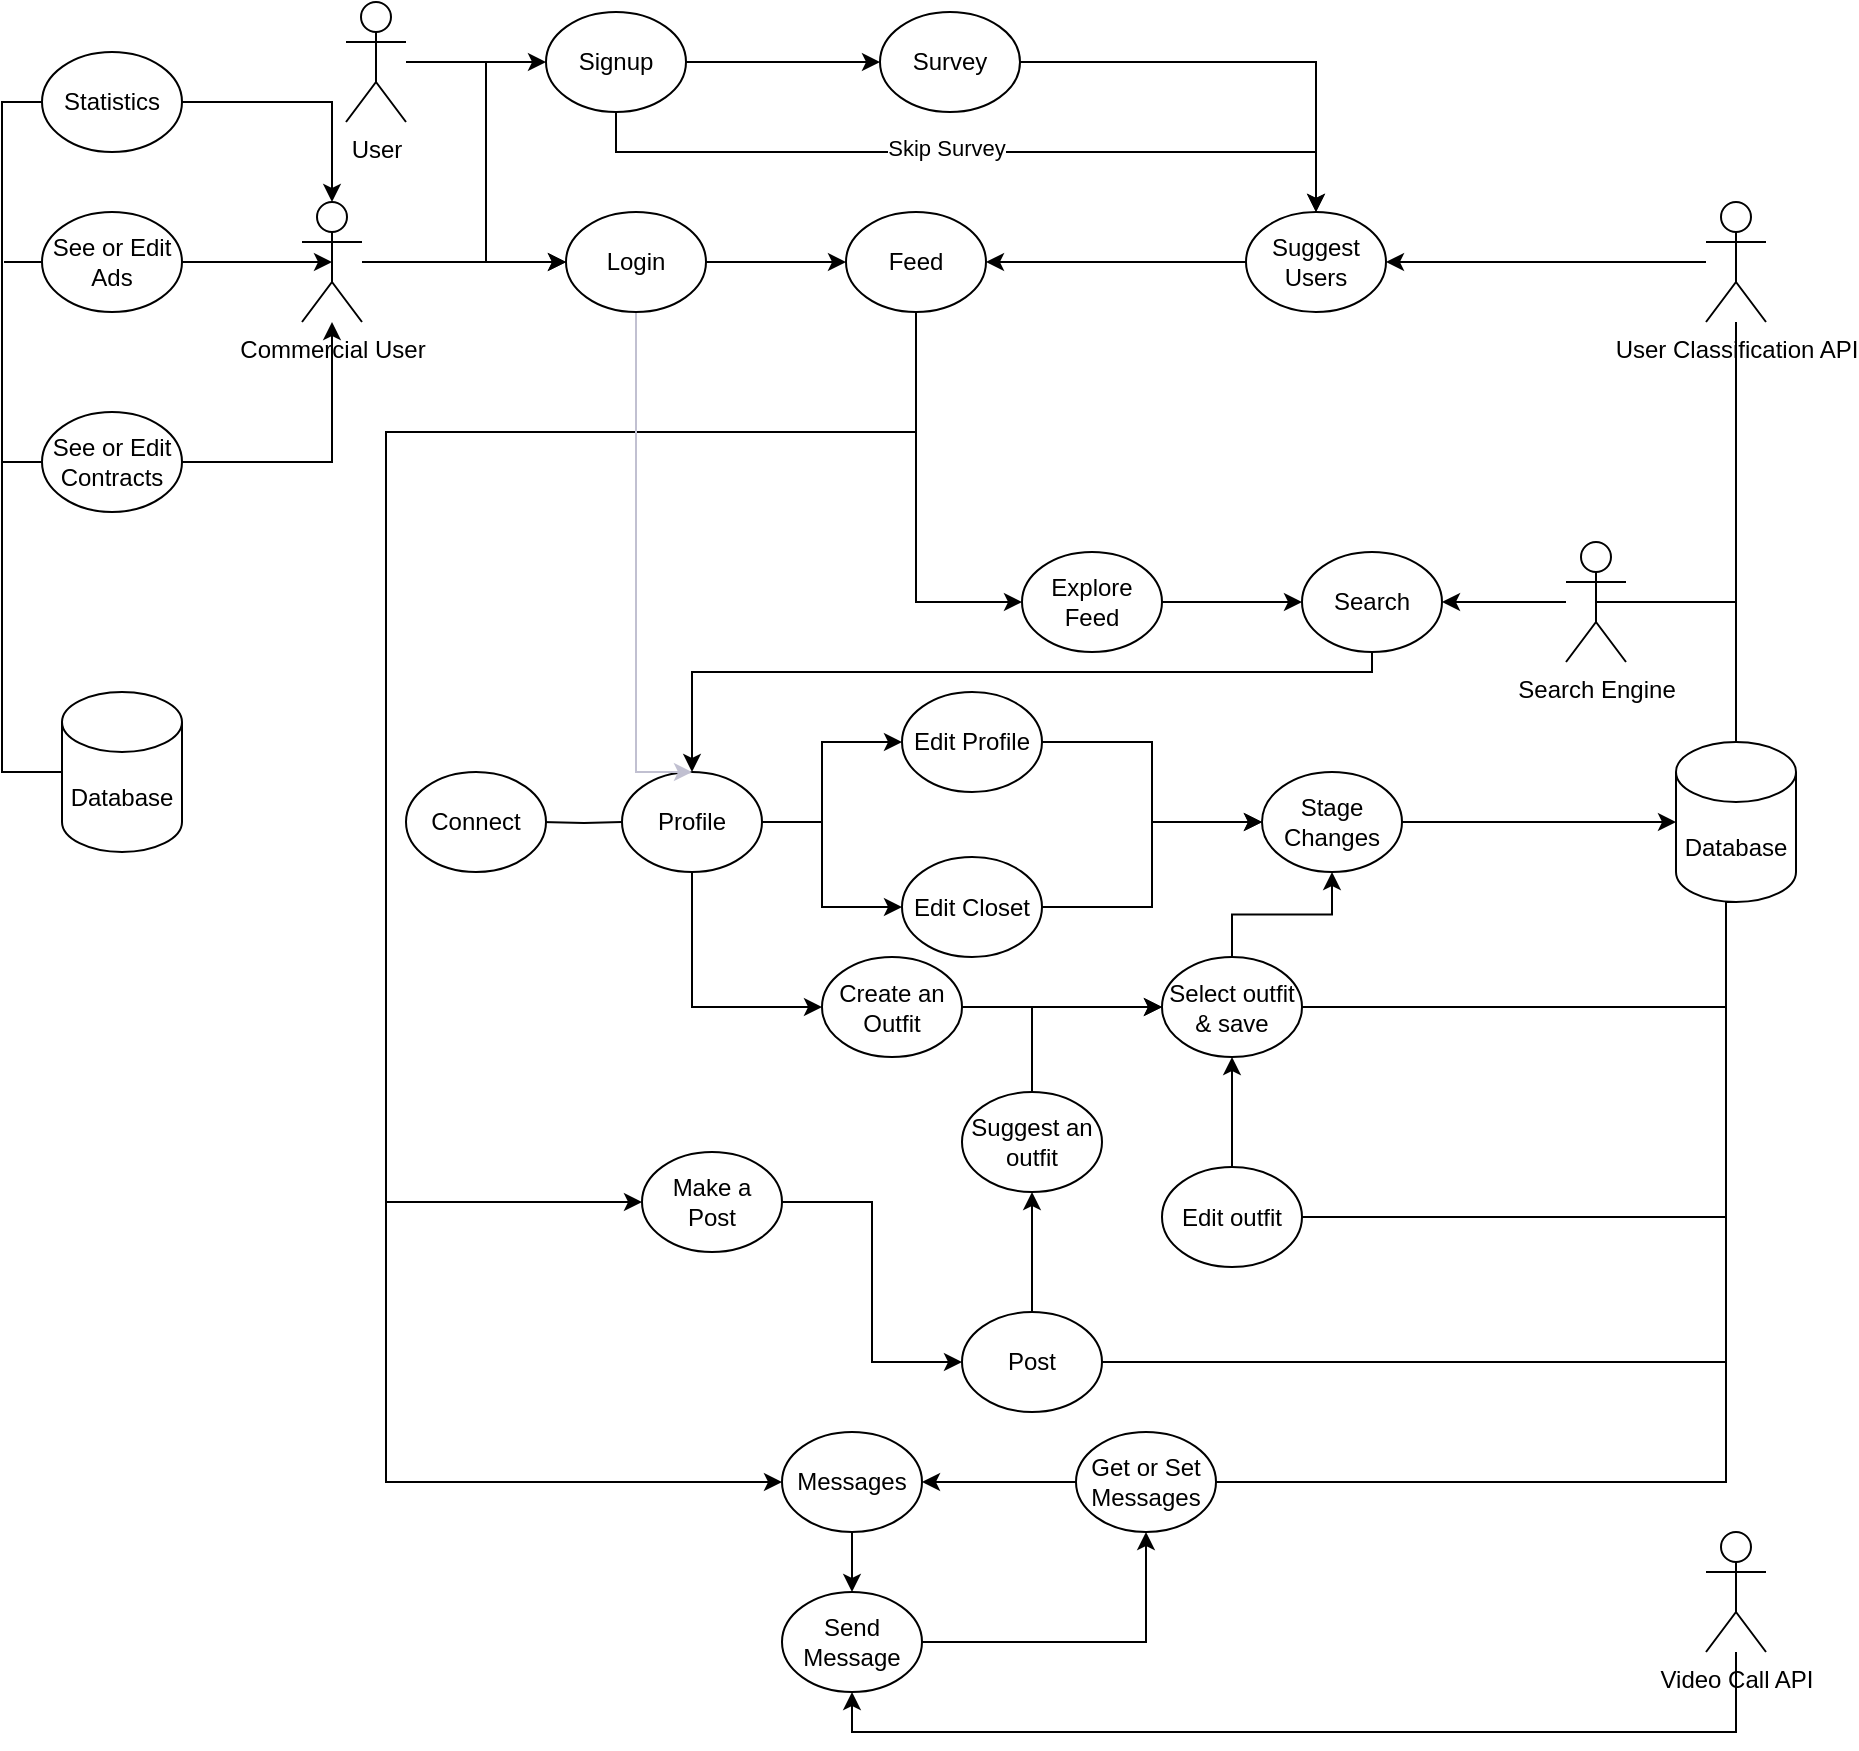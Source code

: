 <mxfile version="21.1.1" type="device">
  <diagram name="Page-1" id="qhE4h_3i4qBu76tBYlBD">
    <mxGraphModel dx="2284" dy="795" grid="1" gridSize="10" guides="1" tooltips="1" connect="1" arrows="1" fold="1" page="1" pageScale="1" pageWidth="850" pageHeight="1100" math="0" shadow="0">
      <root>
        <mxCell id="0" />
        <mxCell id="1" parent="0" />
        <mxCell id="fT9LDh_gJVM8ypwD036T-4" style="edgeStyle=orthogonalEdgeStyle;rounded=0;orthogonalLoop=1;jettySize=auto;html=1;entryX=0;entryY=0.5;entryDx=0;entryDy=0;" parent="1" source="wlGQNdX2DJyH5vfrL-BH-1" target="fT9LDh_gJVM8ypwD036T-2" edge="1">
          <mxGeometry relative="1" as="geometry" />
        </mxCell>
        <mxCell id="fT9LDh_gJVM8ypwD036T-5" style="edgeStyle=orthogonalEdgeStyle;rounded=0;orthogonalLoop=1;jettySize=auto;html=1;entryX=0;entryY=0.5;entryDx=0;entryDy=0;" parent="1" source="wlGQNdX2DJyH5vfrL-BH-1" target="fT9LDh_gJVM8ypwD036T-1" edge="1">
          <mxGeometry relative="1" as="geometry" />
        </mxCell>
        <mxCell id="wlGQNdX2DJyH5vfrL-BH-1" value="User" style="shape=umlActor;verticalLabelPosition=bottom;verticalAlign=top;html=1;outlineConnect=0;" parent="1" vertex="1">
          <mxGeometry x="30" y="175" width="30" height="60" as="geometry" />
        </mxCell>
        <mxCell id="wlGQNdX2DJyH5vfrL-BH-28" style="edgeStyle=orthogonalEdgeStyle;rounded=0;orthogonalLoop=1;jettySize=auto;html=1;entryX=0.5;entryY=0;entryDx=0;entryDy=0;" parent="1" source="wlGQNdX2DJyH5vfrL-BH-2" target="wlGQNdX2DJyH5vfrL-BH-18" edge="1">
          <mxGeometry relative="1" as="geometry" />
        </mxCell>
        <mxCell id="wlGQNdX2DJyH5vfrL-BH-2" value="Survey" style="ellipse;whiteSpace=wrap;html=1;" parent="1" vertex="1">
          <mxGeometry x="297" y="180" width="70" height="50" as="geometry" />
        </mxCell>
        <mxCell id="fT9LDh_gJVM8ypwD036T-9" style="edgeStyle=orthogonalEdgeStyle;rounded=0;orthogonalLoop=1;jettySize=auto;html=1;entryX=0;entryY=0.5;entryDx=0;entryDy=0;" parent="1" source="wlGQNdX2DJyH5vfrL-BH-7" target="IL9iiKm7IPpPb1EllRRy-1" edge="1">
          <mxGeometry relative="1" as="geometry">
            <Array as="points">
              <mxPoint x="315" y="475" />
            </Array>
          </mxGeometry>
        </mxCell>
        <mxCell id="fT9LDh_gJVM8ypwD036T-10" style="edgeStyle=orthogonalEdgeStyle;rounded=0;orthogonalLoop=1;jettySize=auto;html=1;entryX=0;entryY=0.5;entryDx=0;entryDy=0;" parent="1" source="wlGQNdX2DJyH5vfrL-BH-7" target="IL9iiKm7IPpPb1EllRRy-45" edge="1">
          <mxGeometry relative="1" as="geometry">
            <Array as="points">
              <mxPoint x="315" y="390" />
              <mxPoint x="50" y="390" />
              <mxPoint x="50" y="775" />
            </Array>
          </mxGeometry>
        </mxCell>
        <mxCell id="fT9LDh_gJVM8ypwD036T-40" style="edgeStyle=orthogonalEdgeStyle;rounded=0;orthogonalLoop=1;jettySize=auto;html=1;entryX=0;entryY=0.5;entryDx=0;entryDy=0;" parent="1" source="wlGQNdX2DJyH5vfrL-BH-7" target="fT9LDh_gJVM8ypwD036T-36" edge="1">
          <mxGeometry relative="1" as="geometry">
            <Array as="points">
              <mxPoint x="315" y="390" />
              <mxPoint x="50" y="390" />
              <mxPoint x="50" y="915" />
            </Array>
          </mxGeometry>
        </mxCell>
        <mxCell id="wlGQNdX2DJyH5vfrL-BH-7" value="Feed" style="ellipse;whiteSpace=wrap;html=1;" parent="1" vertex="1">
          <mxGeometry x="280" y="280" width="70" height="50" as="geometry" />
        </mxCell>
        <mxCell id="wlGQNdX2DJyH5vfrL-BH-29" style="edgeStyle=orthogonalEdgeStyle;rounded=0;orthogonalLoop=1;jettySize=auto;html=1;" parent="1" source="wlGQNdX2DJyH5vfrL-BH-11" target="wlGQNdX2DJyH5vfrL-BH-18" edge="1">
          <mxGeometry relative="1" as="geometry">
            <mxPoint x="560" y="305" as="targetPoint" />
          </mxGeometry>
        </mxCell>
        <mxCell id="wlGQNdX2DJyH5vfrL-BH-11" value="User Classification API" style="shape=umlActor;verticalLabelPosition=bottom;verticalAlign=top;html=1;outlineConnect=0;" parent="1" vertex="1">
          <mxGeometry x="710" y="275" width="30" height="60" as="geometry" />
        </mxCell>
        <mxCell id="wlGQNdX2DJyH5vfrL-BH-20" style="edgeStyle=orthogonalEdgeStyle;rounded=0;orthogonalLoop=1;jettySize=auto;html=1;entryX=1;entryY=0.5;entryDx=0;entryDy=0;" parent="1" source="wlGQNdX2DJyH5vfrL-BH-18" target="wlGQNdX2DJyH5vfrL-BH-7" edge="1">
          <mxGeometry relative="1" as="geometry" />
        </mxCell>
        <mxCell id="wlGQNdX2DJyH5vfrL-BH-18" value="Suggest Users" style="ellipse;whiteSpace=wrap;html=1;" parent="1" vertex="1">
          <mxGeometry x="480" y="280" width="70" height="50" as="geometry" />
        </mxCell>
        <mxCell id="IL9iiKm7IPpPb1EllRRy-22" style="edgeStyle=orthogonalEdgeStyle;rounded=0;orthogonalLoop=1;jettySize=auto;html=1;endArrow=none;endFill=0;" parent="1" source="wlGQNdX2DJyH5vfrL-BH-38" target="wlGQNdX2DJyH5vfrL-BH-11" edge="1">
          <mxGeometry relative="1" as="geometry" />
        </mxCell>
        <mxCell id="fT9LDh_gJVM8ypwD036T-19" style="edgeStyle=orthogonalEdgeStyle;rounded=0;orthogonalLoop=1;jettySize=auto;html=1;entryX=1;entryY=0.5;entryDx=0;entryDy=0;endArrow=none;endFill=0;" parent="1" source="wlGQNdX2DJyH5vfrL-BH-38" target="IL9iiKm7IPpPb1EllRRy-18" edge="1">
          <mxGeometry relative="1" as="geometry">
            <Array as="points">
              <mxPoint x="720" y="678" />
            </Array>
          </mxGeometry>
        </mxCell>
        <mxCell id="fT9LDh_gJVM8ypwD036T-20" style="edgeStyle=orthogonalEdgeStyle;rounded=0;orthogonalLoop=1;jettySize=auto;html=1;entryX=1;entryY=0.5;entryDx=0;entryDy=0;endArrow=none;endFill=0;" parent="1" source="wlGQNdX2DJyH5vfrL-BH-38" target="IL9iiKm7IPpPb1EllRRy-23" edge="1">
          <mxGeometry relative="1" as="geometry">
            <Array as="points">
              <mxPoint x="720" y="782" />
            </Array>
          </mxGeometry>
        </mxCell>
        <mxCell id="fT9LDh_gJVM8ypwD036T-21" style="edgeStyle=orthogonalEdgeStyle;rounded=0;orthogonalLoop=1;jettySize=auto;html=1;entryX=1;entryY=0.5;entryDx=0;entryDy=0;endArrow=none;endFill=0;" parent="1" source="wlGQNdX2DJyH5vfrL-BH-38" target="IL9iiKm7IPpPb1EllRRy-34" edge="1">
          <mxGeometry relative="1" as="geometry">
            <Array as="points">
              <mxPoint x="720" y="855" />
            </Array>
          </mxGeometry>
        </mxCell>
        <mxCell id="fT9LDh_gJVM8ypwD036T-27" style="edgeStyle=orthogonalEdgeStyle;rounded=0;orthogonalLoop=1;jettySize=auto;html=1;entryX=0.5;entryY=0.5;entryDx=0;entryDy=0;entryPerimeter=0;endArrow=none;endFill=0;" parent="1" source="wlGQNdX2DJyH5vfrL-BH-38" target="IL9iiKm7IPpPb1EllRRy-2" edge="1">
          <mxGeometry relative="1" as="geometry">
            <Array as="points">
              <mxPoint x="725" y="475" />
            </Array>
          </mxGeometry>
        </mxCell>
        <mxCell id="wlGQNdX2DJyH5vfrL-BH-38" value="Database" style="shape=cylinder3;whiteSpace=wrap;html=1;boundedLbl=1;backgroundOutline=1;size=15;" parent="1" vertex="1">
          <mxGeometry x="695" y="545" width="60" height="80" as="geometry" />
        </mxCell>
        <mxCell id="IL9iiKm7IPpPb1EllRRy-10" style="edgeStyle=orthogonalEdgeStyle;rounded=0;orthogonalLoop=1;jettySize=auto;html=1;entryX=0;entryY=0.5;entryDx=0;entryDy=0;" parent="1" source="IL9iiKm7IPpPb1EllRRy-1" target="IL9iiKm7IPpPb1EllRRy-3" edge="1">
          <mxGeometry relative="1" as="geometry" />
        </mxCell>
        <mxCell id="IL9iiKm7IPpPb1EllRRy-1" value="Explore Feed" style="ellipse;whiteSpace=wrap;html=1;" parent="1" vertex="1">
          <mxGeometry x="368" y="450" width="70" height="50" as="geometry" />
        </mxCell>
        <mxCell id="IL9iiKm7IPpPb1EllRRy-5" style="edgeStyle=orthogonalEdgeStyle;rounded=0;orthogonalLoop=1;jettySize=auto;html=1;entryX=1;entryY=0.5;entryDx=0;entryDy=0;" parent="1" source="IL9iiKm7IPpPb1EllRRy-2" target="IL9iiKm7IPpPb1EllRRy-3" edge="1">
          <mxGeometry relative="1" as="geometry" />
        </mxCell>
        <mxCell id="IL9iiKm7IPpPb1EllRRy-2" value="&lt;div&gt;Search Engine&lt;/div&gt;&lt;div&gt;&lt;br&gt;&lt;/div&gt;" style="shape=umlActor;verticalLabelPosition=bottom;verticalAlign=top;html=1;outlineConnect=0;" parent="1" vertex="1">
          <mxGeometry x="640" y="445" width="30" height="60" as="geometry" />
        </mxCell>
        <mxCell id="IL9iiKm7IPpPb1EllRRy-12" style="edgeStyle=orthogonalEdgeStyle;rounded=0;orthogonalLoop=1;jettySize=auto;html=1;entryX=0.5;entryY=0;entryDx=0;entryDy=0;" parent="1" source="IL9iiKm7IPpPb1EllRRy-3" target="IL9iiKm7IPpPb1EllRRy-11" edge="1">
          <mxGeometry relative="1" as="geometry">
            <Array as="points">
              <mxPoint x="543" y="510" />
              <mxPoint x="203" y="510" />
            </Array>
          </mxGeometry>
        </mxCell>
        <mxCell id="IL9iiKm7IPpPb1EllRRy-3" value="Search" style="ellipse;whiteSpace=wrap;html=1;" parent="1" vertex="1">
          <mxGeometry x="508" y="450" width="70" height="50" as="geometry" />
        </mxCell>
        <mxCell id="fT9LDh_gJVM8ypwD036T-16" style="edgeStyle=orthogonalEdgeStyle;rounded=0;orthogonalLoop=1;jettySize=auto;html=1;entryX=0;entryY=0.5;entryDx=0;entryDy=0;" parent="1" source="IL9iiKm7IPpPb1EllRRy-11" target="fT9LDh_gJVM8ypwD036T-14" edge="1">
          <mxGeometry relative="1" as="geometry">
            <Array as="points">
              <mxPoint x="268" y="585" />
              <mxPoint x="268" y="545" />
            </Array>
          </mxGeometry>
        </mxCell>
        <mxCell id="fT9LDh_gJVM8ypwD036T-18" style="edgeStyle=orthogonalEdgeStyle;rounded=0;orthogonalLoop=1;jettySize=auto;html=1;entryX=0;entryY=0.5;entryDx=0;entryDy=0;" parent="1" source="IL9iiKm7IPpPb1EllRRy-11" target="IL9iiKm7IPpPb1EllRRy-15" edge="1">
          <mxGeometry relative="1" as="geometry">
            <Array as="points">
              <mxPoint x="203" y="678" />
            </Array>
          </mxGeometry>
        </mxCell>
        <mxCell id="fT9LDh_gJVM8ypwD036T-29" style="edgeStyle=orthogonalEdgeStyle;rounded=0;orthogonalLoop=1;jettySize=auto;html=1;entryX=0;entryY=0.5;entryDx=0;entryDy=0;" parent="1" source="IL9iiKm7IPpPb1EllRRy-11" target="fT9LDh_gJVM8ypwD036T-28" edge="1">
          <mxGeometry relative="1" as="geometry">
            <Array as="points">
              <mxPoint x="268" y="585" />
              <mxPoint x="268" y="628" />
            </Array>
          </mxGeometry>
        </mxCell>
        <mxCell id="IL9iiKm7IPpPb1EllRRy-11" value="Profile" style="ellipse;whiteSpace=wrap;html=1;" parent="1" vertex="1">
          <mxGeometry x="168" y="560" width="70" height="50" as="geometry" />
        </mxCell>
        <mxCell id="IL9iiKm7IPpPb1EllRRy-20" style="edgeStyle=orthogonalEdgeStyle;rounded=0;orthogonalLoop=1;jettySize=auto;html=1;entryX=0;entryY=0.5;entryDx=0;entryDy=0;" parent="1" source="IL9iiKm7IPpPb1EllRRy-15" target="IL9iiKm7IPpPb1EllRRy-18" edge="1">
          <mxGeometry relative="1" as="geometry" />
        </mxCell>
        <mxCell id="IL9iiKm7IPpPb1EllRRy-15" value="&lt;div&gt;Create an Outfit&lt;/div&gt;" style="ellipse;whiteSpace=wrap;html=1;" parent="1" vertex="1">
          <mxGeometry x="268" y="652.5" width="70" height="50" as="geometry" />
        </mxCell>
        <mxCell id="fT9LDh_gJVM8ypwD036T-31" value="" style="edgeStyle=orthogonalEdgeStyle;rounded=0;orthogonalLoop=1;jettySize=auto;html=1;" parent="1" source="IL9iiKm7IPpPb1EllRRy-18" target="fT9LDh_gJVM8ypwD036T-15" edge="1">
          <mxGeometry relative="1" as="geometry" />
        </mxCell>
        <mxCell id="IL9iiKm7IPpPb1EllRRy-18" value="&lt;div&gt;Select outfit &amp;amp; save&lt;/div&gt;" style="ellipse;whiteSpace=wrap;html=1;" parent="1" vertex="1">
          <mxGeometry x="438" y="652.5" width="70" height="50" as="geometry" />
        </mxCell>
        <mxCell id="IL9iiKm7IPpPb1EllRRy-31" style="edgeStyle=orthogonalEdgeStyle;rounded=0;orthogonalLoop=1;jettySize=auto;html=1;" parent="1" source="IL9iiKm7IPpPb1EllRRy-23" target="IL9iiKm7IPpPb1EllRRy-18" edge="1">
          <mxGeometry relative="1" as="geometry" />
        </mxCell>
        <mxCell id="IL9iiKm7IPpPb1EllRRy-23" value="Edit outfit" style="ellipse;whiteSpace=wrap;html=1;" parent="1" vertex="1">
          <mxGeometry x="438" y="757.5" width="70" height="50" as="geometry" />
        </mxCell>
        <mxCell id="fT9LDh_gJVM8ypwD036T-25" style="edgeStyle=orthogonalEdgeStyle;rounded=0;orthogonalLoop=1;jettySize=auto;html=1;entryX=0.5;entryY=1;entryDx=0;entryDy=0;" parent="1" source="IL9iiKm7IPpPb1EllRRy-34" target="fT9LDh_gJVM8ypwD036T-24" edge="1">
          <mxGeometry relative="1" as="geometry" />
        </mxCell>
        <mxCell id="IL9iiKm7IPpPb1EllRRy-34" value="Post" style="ellipse;whiteSpace=wrap;html=1;" parent="1" vertex="1">
          <mxGeometry x="338" y="830" width="70" height="50" as="geometry" />
        </mxCell>
        <mxCell id="IL9iiKm7IPpPb1EllRRy-46" style="edgeStyle=orthogonalEdgeStyle;rounded=0;orthogonalLoop=1;jettySize=auto;html=1;entryX=0;entryY=0.5;entryDx=0;entryDy=0;" parent="1" source="IL9iiKm7IPpPb1EllRRy-45" target="IL9iiKm7IPpPb1EllRRy-34" edge="1">
          <mxGeometry relative="1" as="geometry" />
        </mxCell>
        <mxCell id="IL9iiKm7IPpPb1EllRRy-45" value="&lt;div&gt;Make a &lt;br&gt;&lt;/div&gt;&lt;div&gt;Post&lt;/div&gt;" style="ellipse;whiteSpace=wrap;html=1;" parent="1" vertex="1">
          <mxGeometry x="178" y="750" width="70" height="50" as="geometry" />
        </mxCell>
        <mxCell id="fT9LDh_gJVM8ypwD036T-7" style="edgeStyle=orthogonalEdgeStyle;rounded=0;orthogonalLoop=1;jettySize=auto;html=1;entryX=0;entryY=0.5;entryDx=0;entryDy=0;" parent="1" source="fT9LDh_gJVM8ypwD036T-1" target="wlGQNdX2DJyH5vfrL-BH-7" edge="1">
          <mxGeometry relative="1" as="geometry" />
        </mxCell>
        <mxCell id="fT9LDh_gJVM8ypwD036T-11" style="edgeStyle=orthogonalEdgeStyle;rounded=0;orthogonalLoop=1;jettySize=auto;html=1;entryX=0.5;entryY=0;entryDx=0;entryDy=0;fillColor=#fff2cc;strokeColor=#C1C0D1;" parent="1" source="fT9LDh_gJVM8ypwD036T-1" target="IL9iiKm7IPpPb1EllRRy-11" edge="1">
          <mxGeometry relative="1" as="geometry">
            <Array as="points">
              <mxPoint x="175" y="305" />
            </Array>
          </mxGeometry>
        </mxCell>
        <mxCell id="fT9LDh_gJVM8ypwD036T-1" value="Login" style="ellipse;whiteSpace=wrap;html=1;" parent="1" vertex="1">
          <mxGeometry x="140" y="280" width="70" height="50" as="geometry" />
        </mxCell>
        <mxCell id="fT9LDh_gJVM8ypwD036T-3" style="edgeStyle=orthogonalEdgeStyle;rounded=0;orthogonalLoop=1;jettySize=auto;html=1;entryX=0;entryY=0.5;entryDx=0;entryDy=0;" parent="1" source="fT9LDh_gJVM8ypwD036T-2" target="wlGQNdX2DJyH5vfrL-BH-2" edge="1">
          <mxGeometry relative="1" as="geometry" />
        </mxCell>
        <mxCell id="fT9LDh_gJVM8ypwD036T-34" style="edgeStyle=orthogonalEdgeStyle;rounded=0;orthogonalLoop=1;jettySize=auto;html=1;entryX=0.5;entryY=0;entryDx=0;entryDy=0;" parent="1" source="fT9LDh_gJVM8ypwD036T-2" target="wlGQNdX2DJyH5vfrL-BH-18" edge="1">
          <mxGeometry relative="1" as="geometry">
            <Array as="points">
              <mxPoint x="165" y="250" />
              <mxPoint x="515" y="250" />
            </Array>
          </mxGeometry>
        </mxCell>
        <mxCell id="fT9LDh_gJVM8ypwD036T-35" value="&lt;div&gt;Skip Survey&lt;/div&gt;" style="edgeLabel;html=1;align=center;verticalAlign=middle;resizable=0;points=[];" parent="fT9LDh_gJVM8ypwD036T-34" vertex="1" connectable="0">
          <mxGeometry x="-0.075" y="2" relative="1" as="geometry">
            <mxPoint as="offset" />
          </mxGeometry>
        </mxCell>
        <mxCell id="fT9LDh_gJVM8ypwD036T-2" value="Signup" style="ellipse;whiteSpace=wrap;html=1;" parent="1" vertex="1">
          <mxGeometry x="130" y="180" width="70" height="50" as="geometry" />
        </mxCell>
        <mxCell id="fT9LDh_gJVM8ypwD036T-13" style="edgeStyle=orthogonalEdgeStyle;rounded=0;orthogonalLoop=1;jettySize=auto;html=1;entryX=0;entryY=0.5;entryDx=0;entryDy=0;" parent="1" source="fT9LDh_gJVM8ypwD036T-14" target="fT9LDh_gJVM8ypwD036T-15" edge="1">
          <mxGeometry relative="1" as="geometry" />
        </mxCell>
        <mxCell id="fT9LDh_gJVM8ypwD036T-14" value="Edit Profile" style="ellipse;whiteSpace=wrap;html=1;" parent="1" vertex="1">
          <mxGeometry x="308" y="520" width="70" height="50" as="geometry" />
        </mxCell>
        <mxCell id="fT9LDh_gJVM8ypwD036T-17" style="edgeStyle=orthogonalEdgeStyle;rounded=0;orthogonalLoop=1;jettySize=auto;html=1;entryX=0;entryY=0.5;entryDx=0;entryDy=0;entryPerimeter=0;" parent="1" source="fT9LDh_gJVM8ypwD036T-15" target="wlGQNdX2DJyH5vfrL-BH-38" edge="1">
          <mxGeometry relative="1" as="geometry">
            <mxPoint x="723" y="585" as="targetPoint" />
          </mxGeometry>
        </mxCell>
        <mxCell id="fT9LDh_gJVM8ypwD036T-15" value="Stage Changes" style="ellipse;whiteSpace=wrap;html=1;" parent="1" vertex="1">
          <mxGeometry x="488" y="560" width="70" height="50" as="geometry" />
        </mxCell>
        <mxCell id="fT9LDh_gJVM8ypwD036T-26" style="edgeStyle=orthogonalEdgeStyle;rounded=0;orthogonalLoop=1;jettySize=auto;html=1;entryX=0;entryY=0.5;entryDx=0;entryDy=0;" parent="1" source="fT9LDh_gJVM8ypwD036T-24" target="IL9iiKm7IPpPb1EllRRy-18" edge="1">
          <mxGeometry relative="1" as="geometry">
            <Array as="points">
              <mxPoint x="373" y="678" />
            </Array>
          </mxGeometry>
        </mxCell>
        <mxCell id="fT9LDh_gJVM8ypwD036T-24" value="Suggest an outfit" style="ellipse;whiteSpace=wrap;html=1;" parent="1" vertex="1">
          <mxGeometry x="338" y="720" width="70" height="50" as="geometry" />
        </mxCell>
        <mxCell id="fT9LDh_gJVM8ypwD036T-30" style="edgeStyle=orthogonalEdgeStyle;rounded=0;orthogonalLoop=1;jettySize=auto;html=1;entryX=0;entryY=0.5;entryDx=0;entryDy=0;" parent="1" source="fT9LDh_gJVM8ypwD036T-28" target="fT9LDh_gJVM8ypwD036T-15" edge="1">
          <mxGeometry relative="1" as="geometry" />
        </mxCell>
        <mxCell id="fT9LDh_gJVM8ypwD036T-28" value="&lt;div&gt;Edit Closet&lt;/div&gt;" style="ellipse;whiteSpace=wrap;html=1;" parent="1" vertex="1">
          <mxGeometry x="308" y="602.5" width="70" height="50" as="geometry" />
        </mxCell>
        <mxCell id="fT9LDh_gJVM8ypwD036T-42" style="edgeStyle=orthogonalEdgeStyle;rounded=0;orthogonalLoop=1;jettySize=auto;html=1;" parent="1" source="fT9LDh_gJVM8ypwD036T-36" target="fT9LDh_gJVM8ypwD036T-41" edge="1">
          <mxGeometry relative="1" as="geometry" />
        </mxCell>
        <mxCell id="fT9LDh_gJVM8ypwD036T-36" value="Messages" style="ellipse;whiteSpace=wrap;html=1;" parent="1" vertex="1">
          <mxGeometry x="248" y="890" width="70" height="50" as="geometry" />
        </mxCell>
        <mxCell id="fT9LDh_gJVM8ypwD036T-47" style="edgeStyle=orthogonalEdgeStyle;rounded=0;orthogonalLoop=1;jettySize=auto;html=1;" parent="1" source="fT9LDh_gJVM8ypwD036T-41" target="fT9LDh_gJVM8ypwD036T-44" edge="1">
          <mxGeometry relative="1" as="geometry" />
        </mxCell>
        <mxCell id="fT9LDh_gJVM8ypwD036T-41" value="Send Message" style="ellipse;whiteSpace=wrap;html=1;" parent="1" vertex="1">
          <mxGeometry x="248" y="970" width="70" height="50" as="geometry" />
        </mxCell>
        <mxCell id="fT9LDh_gJVM8ypwD036T-46" style="edgeStyle=orthogonalEdgeStyle;rounded=0;orthogonalLoop=1;jettySize=auto;html=1;entryX=0.5;entryY=1;entryDx=0;entryDy=0;entryPerimeter=0;endArrow=none;endFill=0;" parent="1" source="fT9LDh_gJVM8ypwD036T-44" target="wlGQNdX2DJyH5vfrL-BH-38" edge="1">
          <mxGeometry relative="1" as="geometry">
            <Array as="points">
              <mxPoint x="720" y="915" />
              <mxPoint x="720" y="625" />
            </Array>
          </mxGeometry>
        </mxCell>
        <mxCell id="fT9LDh_gJVM8ypwD036T-48" style="edgeStyle=orthogonalEdgeStyle;rounded=0;orthogonalLoop=1;jettySize=auto;html=1;entryX=1;entryY=0.5;entryDx=0;entryDy=0;" parent="1" source="fT9LDh_gJVM8ypwD036T-44" target="fT9LDh_gJVM8ypwD036T-36" edge="1">
          <mxGeometry relative="1" as="geometry" />
        </mxCell>
        <mxCell id="fT9LDh_gJVM8ypwD036T-44" value="Get or Set Messages" style="ellipse;whiteSpace=wrap;html=1;" parent="1" vertex="1">
          <mxGeometry x="395" y="890" width="70" height="50" as="geometry" />
        </mxCell>
        <mxCell id="fT9LDh_gJVM8ypwD036T-69" style="edgeStyle=orthogonalEdgeStyle;rounded=0;orthogonalLoop=1;jettySize=auto;html=1;entryX=0.5;entryY=1;entryDx=0;entryDy=0;" parent="1" source="fT9LDh_gJVM8ypwD036T-49" target="fT9LDh_gJVM8ypwD036T-41" edge="1">
          <mxGeometry relative="1" as="geometry">
            <Array as="points">
              <mxPoint x="725" y="1040" />
              <mxPoint x="283" y="1040" />
            </Array>
          </mxGeometry>
        </mxCell>
        <mxCell id="fT9LDh_gJVM8ypwD036T-49" value="Video Call API" style="shape=umlActor;verticalLabelPosition=bottom;verticalAlign=top;html=1;outlineConnect=0;" parent="1" vertex="1">
          <mxGeometry x="710" y="940" width="30" height="60" as="geometry" />
        </mxCell>
        <mxCell id="fT9LDh_gJVM8ypwD036T-53" style="edgeStyle=orthogonalEdgeStyle;rounded=0;orthogonalLoop=1;jettySize=auto;html=1;endArrow=none;endFill=0;" parent="1" target="IL9iiKm7IPpPb1EllRRy-11" edge="1">
          <mxGeometry relative="1" as="geometry">
            <mxPoint x="128" y="585" as="sourcePoint" />
          </mxGeometry>
        </mxCell>
        <mxCell id="fT9LDh_gJVM8ypwD036T-52" value="Connect" style="ellipse;whiteSpace=wrap;html=1;" parent="1" vertex="1">
          <mxGeometry x="60" y="560" width="70" height="50" as="geometry" />
        </mxCell>
        <mxCell id="fT9LDh_gJVM8ypwD036T-56" style="edgeStyle=orthogonalEdgeStyle;rounded=0;orthogonalLoop=1;jettySize=auto;html=1;entryX=0;entryY=0.5;entryDx=0;entryDy=0;" parent="1" source="fT9LDh_gJVM8ypwD036T-54" target="fT9LDh_gJVM8ypwD036T-1" edge="1">
          <mxGeometry relative="1" as="geometry" />
        </mxCell>
        <mxCell id="fT9LDh_gJVM8ypwD036T-54" value="Commercial User" style="shape=umlActor;verticalLabelPosition=bottom;verticalAlign=top;html=1;outlineConnect=0;" parent="1" vertex="1">
          <mxGeometry x="8" y="275" width="30" height="60" as="geometry" />
        </mxCell>
        <mxCell id="fT9LDh_gJVM8ypwD036T-62" style="edgeStyle=orthogonalEdgeStyle;rounded=0;orthogonalLoop=1;jettySize=auto;html=1;entryX=0.5;entryY=0.5;entryDx=0;entryDy=0;entryPerimeter=0;" parent="1" source="fT9LDh_gJVM8ypwD036T-57" target="fT9LDh_gJVM8ypwD036T-54" edge="1">
          <mxGeometry relative="1" as="geometry" />
        </mxCell>
        <mxCell id="fT9LDh_gJVM8ypwD036T-68" style="edgeStyle=orthogonalEdgeStyle;rounded=0;orthogonalLoop=1;jettySize=auto;html=1;endArrow=none;endFill=0;" parent="1" edge="1">
          <mxGeometry relative="1" as="geometry">
            <mxPoint x="-141" y="305" as="targetPoint" />
            <mxPoint x="-113" y="305" as="sourcePoint" />
          </mxGeometry>
        </mxCell>
        <mxCell id="fT9LDh_gJVM8ypwD036T-57" value="See or Edit Ads" style="ellipse;whiteSpace=wrap;html=1;" parent="1" vertex="1">
          <mxGeometry x="-122" y="280" width="70" height="50" as="geometry" />
        </mxCell>
        <mxCell id="fT9LDh_gJVM8ypwD036T-61" style="edgeStyle=orthogonalEdgeStyle;rounded=0;orthogonalLoop=1;jettySize=auto;html=1;entryX=0.5;entryY=0;entryDx=0;entryDy=0;entryPerimeter=0;" parent="1" source="fT9LDh_gJVM8ypwD036T-58" target="fT9LDh_gJVM8ypwD036T-54" edge="1">
          <mxGeometry relative="1" as="geometry" />
        </mxCell>
        <mxCell id="fT9LDh_gJVM8ypwD036T-58" value="Statistics" style="ellipse;whiteSpace=wrap;html=1;" parent="1" vertex="1">
          <mxGeometry x="-122" y="200" width="70" height="50" as="geometry" />
        </mxCell>
        <mxCell id="fT9LDh_gJVM8ypwD036T-63" style="edgeStyle=orthogonalEdgeStyle;rounded=0;orthogonalLoop=1;jettySize=auto;html=1;" parent="1" source="fT9LDh_gJVM8ypwD036T-59" target="fT9LDh_gJVM8ypwD036T-54" edge="1">
          <mxGeometry relative="1" as="geometry" />
        </mxCell>
        <mxCell id="fT9LDh_gJVM8ypwD036T-67" style="edgeStyle=orthogonalEdgeStyle;rounded=0;orthogonalLoop=1;jettySize=auto;html=1;endArrow=none;endFill=0;" parent="1" edge="1">
          <mxGeometry relative="1" as="geometry">
            <mxPoint x="-142" y="405" as="targetPoint" />
            <mxPoint x="-114" y="405" as="sourcePoint" />
          </mxGeometry>
        </mxCell>
        <mxCell id="fT9LDh_gJVM8ypwD036T-59" value="See or Edit Contracts" style="ellipse;whiteSpace=wrap;html=1;" parent="1" vertex="1">
          <mxGeometry x="-122" y="380" width="70" height="50" as="geometry" />
        </mxCell>
        <mxCell id="fT9LDh_gJVM8ypwD036T-66" style="edgeStyle=orthogonalEdgeStyle;rounded=0;orthogonalLoop=1;jettySize=auto;html=1;entryX=0;entryY=0.5;entryDx=0;entryDy=0;endArrow=none;endFill=0;" parent="1" source="fT9LDh_gJVM8ypwD036T-64" target="fT9LDh_gJVM8ypwD036T-58" edge="1">
          <mxGeometry relative="1" as="geometry">
            <Array as="points">
              <mxPoint x="-142" y="560" />
              <mxPoint x="-142" y="225" />
            </Array>
          </mxGeometry>
        </mxCell>
        <mxCell id="fT9LDh_gJVM8ypwD036T-64" value="Database" style="shape=cylinder3;whiteSpace=wrap;html=1;boundedLbl=1;backgroundOutline=1;size=15;" parent="1" vertex="1">
          <mxGeometry x="-112" y="520" width="60" height="80" as="geometry" />
        </mxCell>
      </root>
    </mxGraphModel>
  </diagram>
</mxfile>
